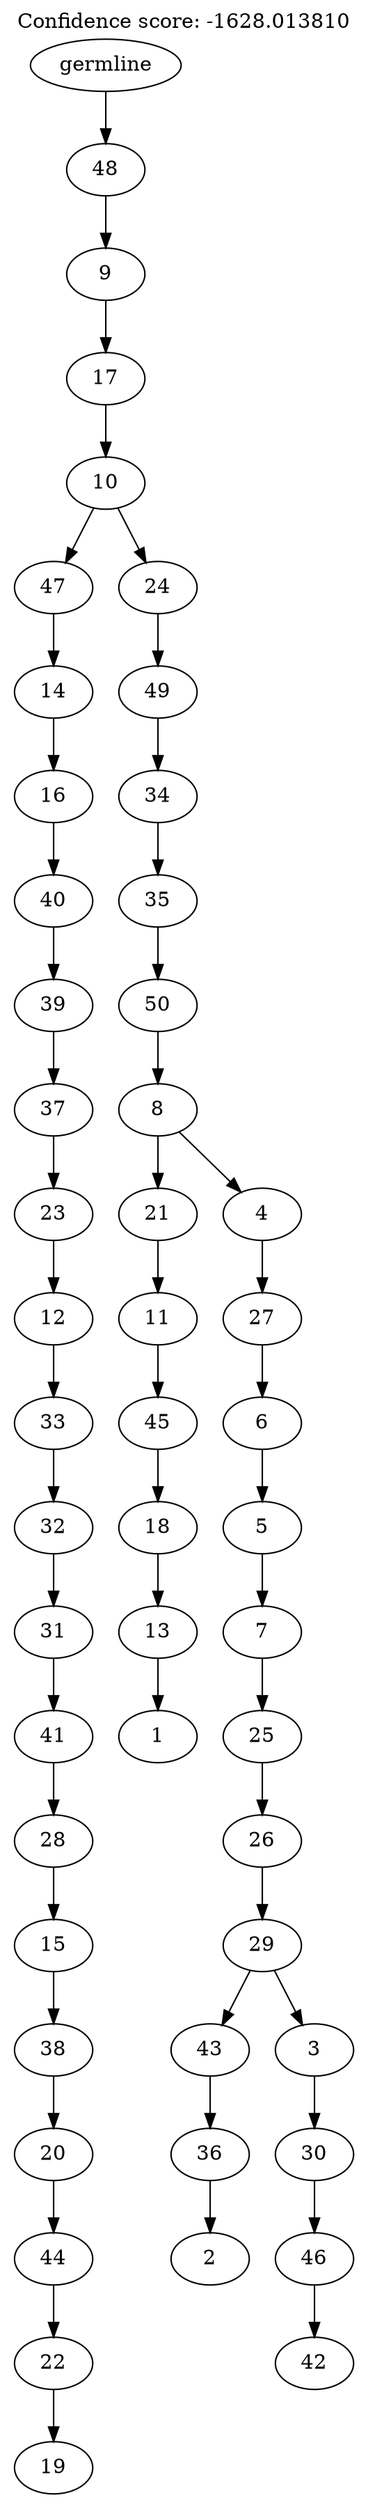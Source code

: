 digraph g {
	"49" -> "50";
	"50" [label="19"];
	"48" -> "49";
	"49" [label="22"];
	"47" -> "48";
	"48" [label="44"];
	"46" -> "47";
	"47" [label="20"];
	"45" -> "46";
	"46" [label="38"];
	"44" -> "45";
	"45" [label="15"];
	"43" -> "44";
	"44" [label="28"];
	"42" -> "43";
	"43" [label="41"];
	"41" -> "42";
	"42" [label="31"];
	"40" -> "41";
	"41" [label="32"];
	"39" -> "40";
	"40" [label="33"];
	"38" -> "39";
	"39" [label="12"];
	"37" -> "38";
	"38" [label="23"];
	"36" -> "37";
	"37" [label="37"];
	"35" -> "36";
	"36" [label="39"];
	"34" -> "35";
	"35" [label="40"];
	"33" -> "34";
	"34" [label="16"];
	"32" -> "33";
	"33" [label="14"];
	"30" -> "31";
	"31" [label="1"];
	"29" -> "30";
	"30" [label="13"];
	"28" -> "29";
	"29" [label="18"];
	"27" -> "28";
	"28" [label="45"];
	"26" -> "27";
	"27" [label="11"];
	"24" -> "25";
	"25" [label="2"];
	"23" -> "24";
	"24" [label="36"];
	"21" -> "22";
	"22" [label="42"];
	"20" -> "21";
	"21" [label="46"];
	"19" -> "20";
	"20" [label="30"];
	"18" -> "19";
	"19" [label="3"];
	"18" -> "23";
	"23" [label="43"];
	"17" -> "18";
	"18" [label="29"];
	"16" -> "17";
	"17" [label="26"];
	"15" -> "16";
	"16" [label="25"];
	"14" -> "15";
	"15" [label="7"];
	"13" -> "14";
	"14" [label="5"];
	"12" -> "13";
	"13" [label="6"];
	"11" -> "12";
	"12" [label="27"];
	"10" -> "11";
	"11" [label="4"];
	"10" -> "26";
	"26" [label="21"];
	"9" -> "10";
	"10" [label="8"];
	"8" -> "9";
	"9" [label="50"];
	"7" -> "8";
	"8" [label="35"];
	"6" -> "7";
	"7" [label="34"];
	"5" -> "6";
	"6" [label="49"];
	"4" -> "5";
	"5" [label="24"];
	"4" -> "32";
	"32" [label="47"];
	"3" -> "4";
	"4" [label="10"];
	"2" -> "3";
	"3" [label="17"];
	"1" -> "2";
	"2" [label="9"];
	"0" -> "1";
	"1" [label="48"];
	"0" [label="germline"];
	labelloc="t";
	label="Confidence score: -1628.013810";
}
